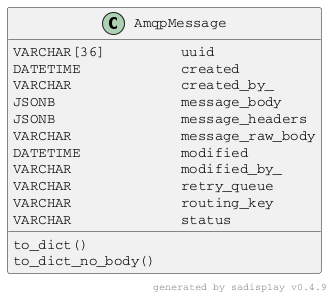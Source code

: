 @startuml

skinparam defaultFontName Courier

Class AmqpMessage {
    VARCHAR[36]       ★ uuid            
    DATETIME          ⚪ created         
    VARCHAR           ⚪ created_by_     
    JSONB             ⚪ message_body    
    JSONB             ⚪ message_headers 
    VARCHAR           ⚪ message_raw_body
    DATETIME          ⚪ modified        
    VARCHAR           ⚪ modified_by_    
    VARCHAR           ⚪ retry_queue     
    VARCHAR           ⚪ routing_key     
    VARCHAR           ⚪ status          
    to_dict()                           
    to_dict_no_body()                   
}

right footer generated by sadisplay v0.4.9

@enduml
